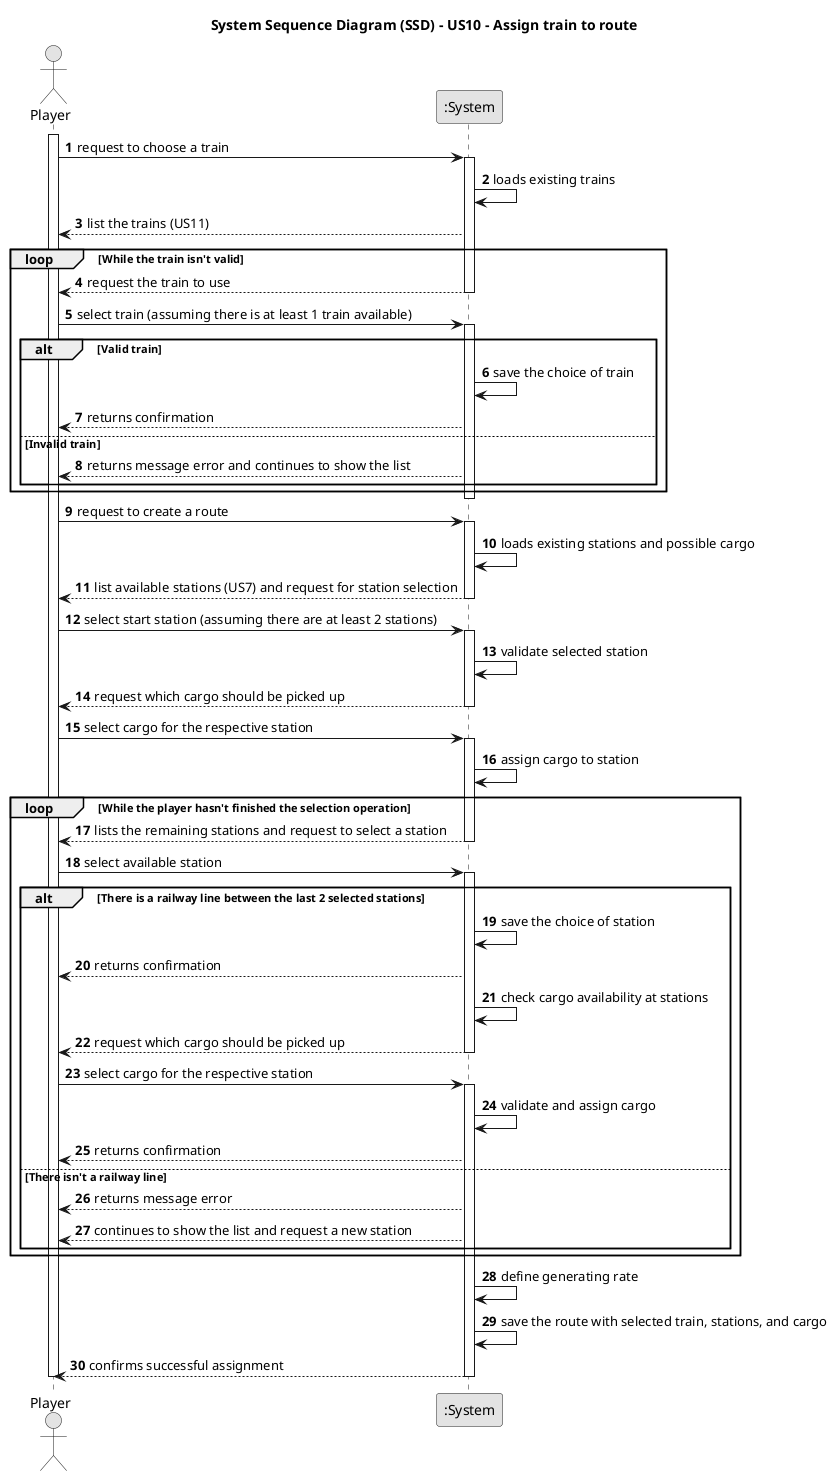 @startuml
skinparam monochrome true
skinparam packageStyle rectangle
skinparam shadowing false

title System Sequence Diagram (SSD) - US10 - Assign train to route

autonumber

actor "Player" as Player
participant ":System" as System

activate Player
Player -> System : request to choose a train
activate System
System -> System : loads existing trains
System --> Player : list the trains (US11)

loop While the train isn't valid
    System --> Player : request the train to use
    deactivate System
    Player -> System : select train (assuming there is at least 1 train available)
    activate System
    alt Valid train
        System -> System : save the choice of train
        System --> Player : returns confirmation
    else Invalid train
        System --> Player : returns message error and continues to show the list
    end
end
deactivate System

Player -> System : request to create a route
activate System
System -> System : loads existing stations and possible cargo
System --> Player : list available stations (US7) and request for station selection
deactivate System

Player -> System : select start station (assuming there are at least 2 stations)
activate System
System -> System : validate selected station
System --> Player : request which cargo should be picked up
deactivate System

Player -> System : select cargo for the respective station
activate System
System -> System : assign cargo to station

loop While the player hasn't finished the selection operation
    System --> Player : lists the remaining stations and request to select a station
    deactivate System
    Player -> System : select available station
    activate System
    alt There is a railway line between the last 2 selected stations
        System -> System : save the choice of station
        System --> Player : returns confirmation
        System -> System : check cargo availability at stations
        System --> Player : request which cargo should be picked up
        deactivate System
        Player -> System : select cargo for the respective station
        activate System
        System -> System : validate and assign cargo
        System --> Player : returns confirmation
    else There isn't a railway line
        System --> Player : returns message error
        System --> Player : continues to show the list and request a new station
    end
end

System -> System : define generating rate
System -> System : save the route with selected train, stations, and cargo
System --> Player : confirms successful assignment
deactivate System
deactivate Player

@enduml
